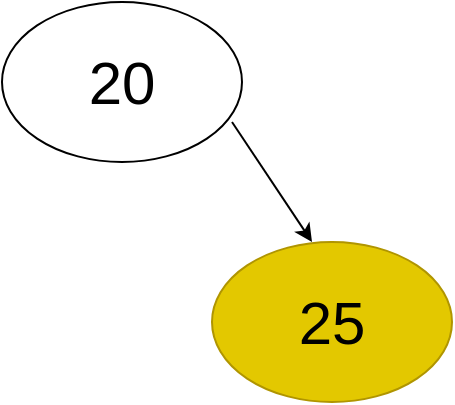 <mxfile version="15.7.3" type="github">
  <diagram id="WNs4n-IY1nlaHALRPyF3" name="Page-1">
    <mxGraphModel dx="868" dy="393" grid="1" gridSize="10" guides="1" tooltips="1" connect="1" arrows="1" fold="1" page="1" pageScale="1" pageWidth="850" pageHeight="1100" math="0" shadow="0">
      <root>
        <mxCell id="0" />
        <mxCell id="1" parent="0" />
        <mxCell id="5_O-Alobg1qK_7MijEC4-1" value="&lt;font style=&quot;font-size: 30px&quot;&gt;20&lt;/font&gt;" style="ellipse;whiteSpace=wrap;html=1;" vertex="1" parent="1">
          <mxGeometry x="365" y="40" width="120" height="80" as="geometry" />
        </mxCell>
        <mxCell id="5_O-Alobg1qK_7MijEC4-3" value="" style="endArrow=classic;html=1;rounded=0;fontSize=30;" edge="1" parent="1">
          <mxGeometry width="50" height="50" relative="1" as="geometry">
            <mxPoint x="480" y="100" as="sourcePoint" />
            <mxPoint x="520" y="160" as="targetPoint" />
          </mxGeometry>
        </mxCell>
        <mxCell id="5_O-Alobg1qK_7MijEC4-4" value="25" style="ellipse;whiteSpace=wrap;html=1;fontSize=30;fillColor=#e3c800;fontColor=#000000;strokeColor=#B09500;" vertex="1" parent="1">
          <mxGeometry x="470" y="160" width="120" height="80" as="geometry" />
        </mxCell>
      </root>
    </mxGraphModel>
  </diagram>
</mxfile>
